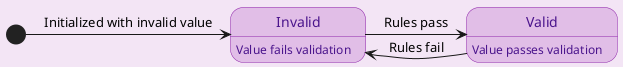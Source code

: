 @startuml
skinparam backgroundColor #F3E5F5
skinparam state {
  BackgroundColor #E1BEE7
  BorderColor #8E24AA
  FontColor #4A148C
}

[*] -> Invalid : Initialized with invalid value
Invalid : Value fails validation
Invalid -> Valid : Rules pass
Valid : Value passes validation
Valid -> Invalid : Rules fail
@enduml
